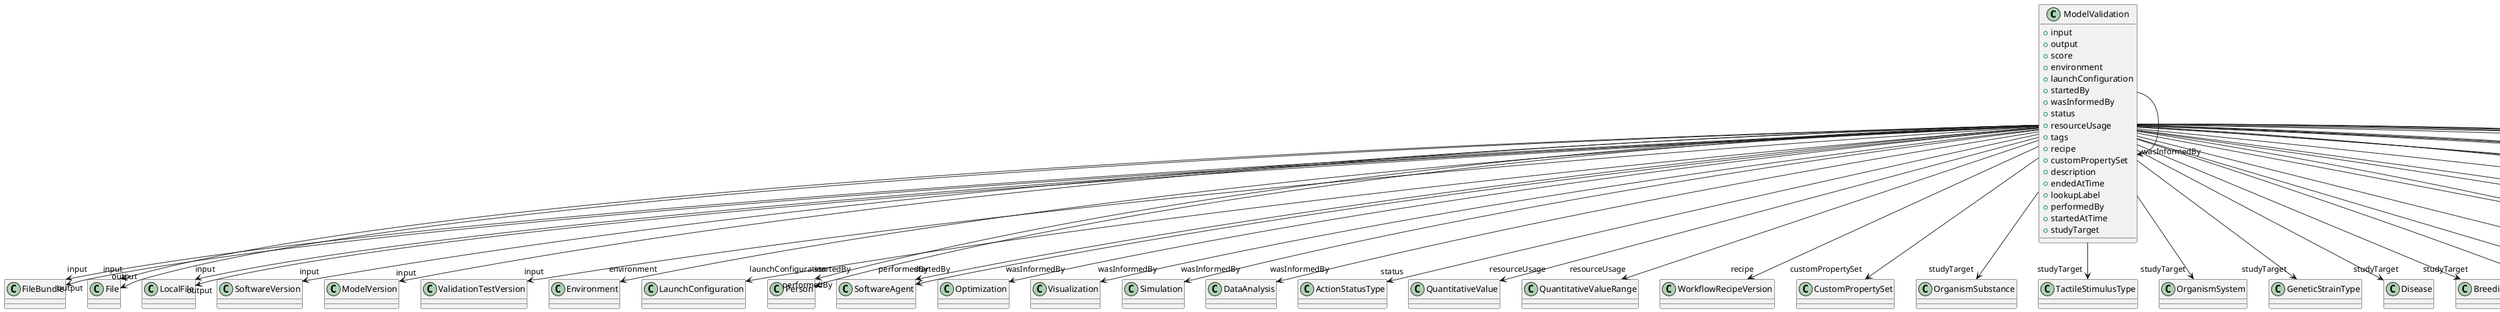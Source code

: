 @startuml
class ModelValidation {
+input
+output
+score
+environment
+launchConfiguration
+startedBy
+wasInformedBy
+status
+resourceUsage
+tags
+recipe
+customPropertySet
+description
+endedAtTime
+lookupLabel
+performedBy
+startedAtTime
+studyTarget

}
ModelValidation -d-> "input" FileBundle
ModelValidation -d-> "input" File
ModelValidation -d-> "input" LocalFile
ModelValidation -d-> "input" SoftwareVersion
ModelValidation -d-> "input" ModelVersion
ModelValidation -d-> "input" ValidationTestVersion
ModelValidation -d-> "output" FileBundle
ModelValidation -d-> "output" File
ModelValidation -d-> "output" LocalFile
ModelValidation -d-> "environment" Environment
ModelValidation -d-> "launchConfiguration" LaunchConfiguration
ModelValidation -d-> "startedBy" Person
ModelValidation -d-> "startedBy" SoftwareAgent
ModelValidation -d-> "wasInformedBy" Optimization
ModelValidation -d-> "wasInformedBy" Visualization
ModelValidation -d-> "wasInformedBy" Simulation
ModelValidation -d-> "wasInformedBy" DataAnalysis
ModelValidation -d-> "wasInformedBy" ModelValidation
ModelValidation -d-> "status" ActionStatusType
ModelValidation -d-> "resourceUsage" QuantitativeValue
ModelValidation -d-> "resourceUsage" QuantitativeValueRange
ModelValidation -d-> "recipe" WorkflowRecipeVersion
ModelValidation -d-> "customPropertySet" CustomPropertySet
ModelValidation -d-> "performedBy" SoftwareAgent
ModelValidation -d-> "performedBy" Person
ModelValidation -d-> "studyTarget" OrganismSubstance
ModelValidation -d-> "studyTarget" TactileStimulusType
ModelValidation -d-> "studyTarget" OrganismSystem
ModelValidation -d-> "studyTarget" GeneticStrainType
ModelValidation -d-> "studyTarget" Disease
ModelValidation -d-> "studyTarget" BreedingType
ModelValidation -d-> "studyTarget" Organ
ModelValidation -d-> "studyTarget" DiseaseModel
ModelValidation -d-> "studyTarget" VisualStimulusType
ModelValidation -d-> "studyTarget" Species
ModelValidation -d-> "studyTarget" ElectricalStimulusType
ModelValidation -d-> "studyTarget" SubcellularEntity
ModelValidation -d-> "studyTarget" AuditoryStimulusType
ModelValidation -d-> "studyTarget" CellType
ModelValidation -d-> "studyTarget" GustatoryStimulusType
ModelValidation -d-> "studyTarget" CellCultureType
ModelValidation -d-> "studyTarget" UBERONParcellation
ModelValidation -d-> "studyTarget" Handedness
ModelValidation -d-> "studyTarget" TermSuggestion
ModelValidation -d-> "studyTarget" OpticalStimulusType
ModelValidation -d-> "studyTarget" OlfactoryStimulusType
ModelValidation -d-> "studyTarget" BiologicalSex
ModelValidation -d-> "studyTarget" BiologicalOrder
ModelValidation -d-> "studyTarget" MolecularEntity
ModelValidation -d-> "studyTarget" ParcellationEntity
ModelValidation -d-> "studyTarget" ParcellationEntityVersion
ModelValidation -d-> "studyTarget" CustomAnatomicalEntity

@enduml
